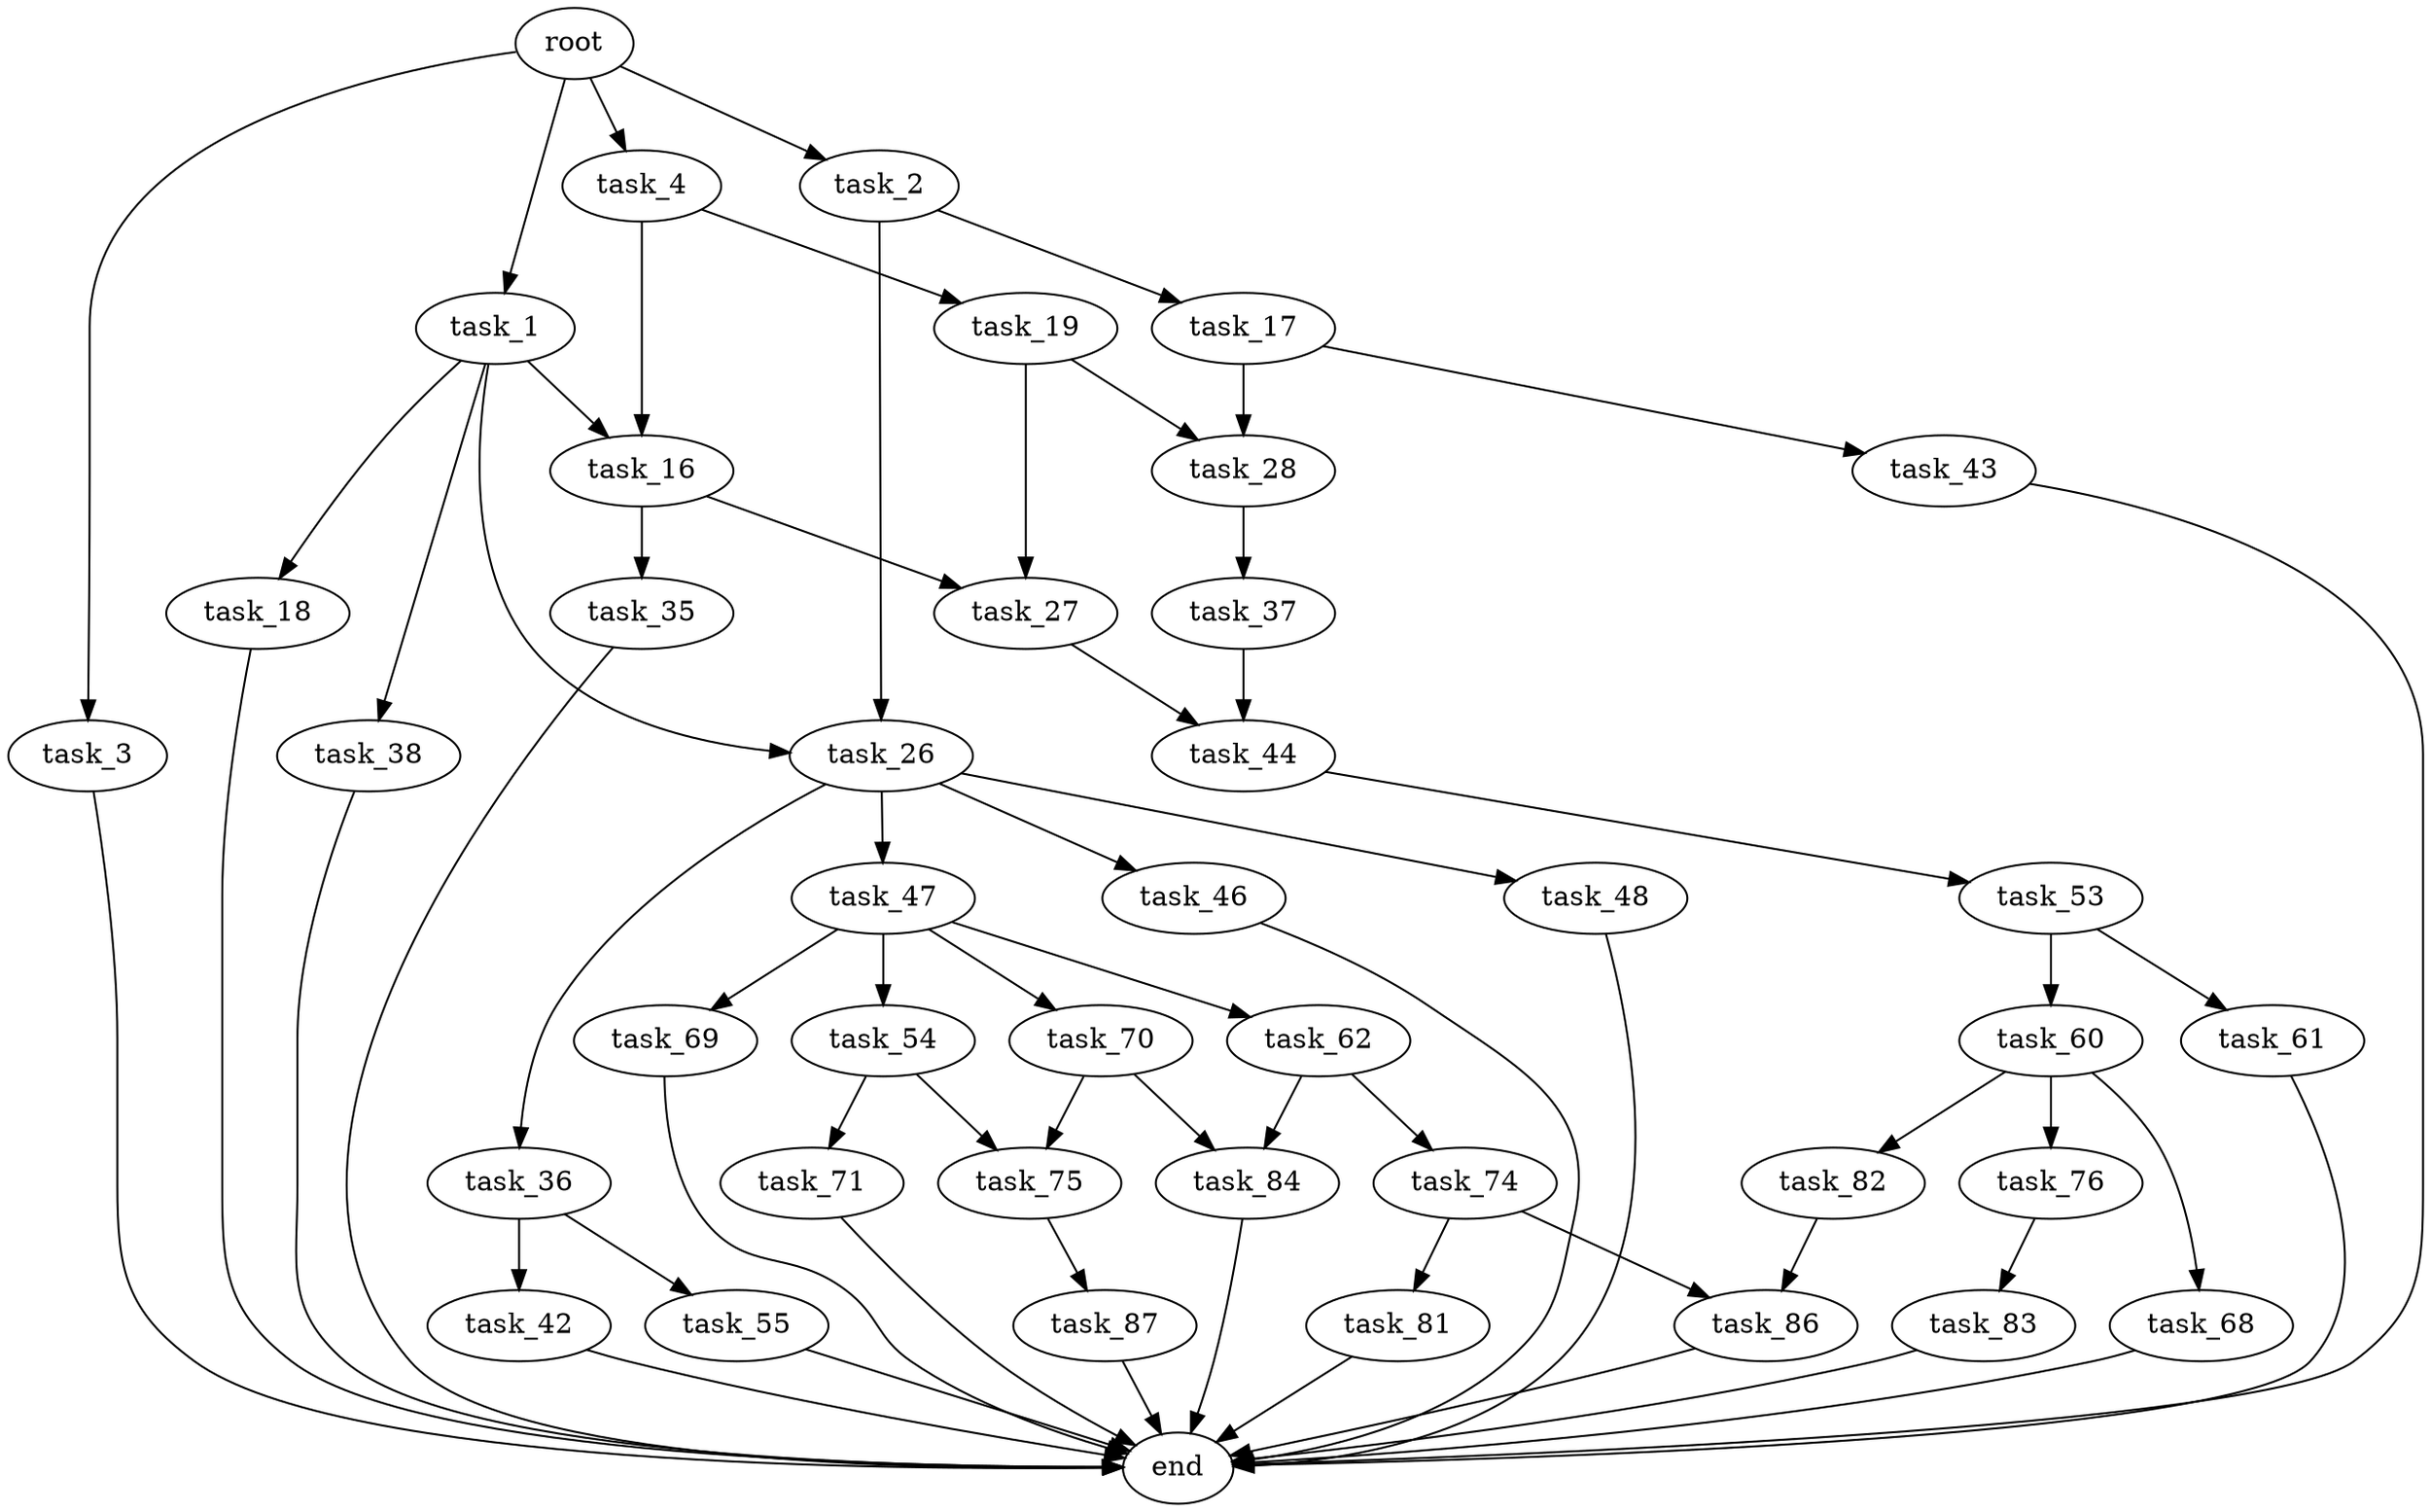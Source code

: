 digraph G {
  root [size="0.000000"];
  task_1 [size="337834747314.000000"];
  task_2 [size="46834412990.000000"];
  task_3 [size="7315108264.000000"];
  task_4 [size="231928233984.000000"];
  task_16 [size="402637147522.000000"];
  task_17 [size="327461820067.000000"];
  task_18 [size="787601104341.000000"];
  task_19 [size="213179072469.000000"];
  task_26 [size="8295827564.000000"];
  task_27 [size="1073741824000.000000"];
  task_28 [size="231928233984.000000"];
  task_35 [size="768067153016.000000"];
  task_36 [size="8589934592.000000"];
  task_37 [size="1120519388.000000"];
  task_38 [size="4068159053.000000"];
  task_42 [size="307489046259.000000"];
  task_43 [size="68719476736.000000"];
  task_44 [size="782757789696.000000"];
  task_46 [size="15842065132.000000"];
  task_47 [size="34820341812.000000"];
  task_48 [size="1547729243.000000"];
  task_53 [size="209764126016.000000"];
  task_54 [size="338438520667.000000"];
  task_55 [size="782757789696.000000"];
  task_60 [size="44119429401.000000"];
  task_61 [size="651286504103.000000"];
  task_62 [size="520057189198.000000"];
  task_68 [size="25605154782.000000"];
  task_69 [size="890703080684.000000"];
  task_70 [size="3105159829.000000"];
  task_71 [size="33220402983.000000"];
  task_74 [size="7629752965.000000"];
  task_75 [size="8589934592.000000"];
  task_76 [size="492638039572.000000"];
  task_81 [size="163197054969.000000"];
  task_82 [size="231928233984.000000"];
  task_83 [size="11888946050.000000"];
  task_84 [size="22501810576.000000"];
  task_86 [size="10446361550.000000"];
  task_87 [size="700314821473.000000"];
  end [size="0.000000"];

  root -> task_1 [size="1.000000"];
  root -> task_2 [size="1.000000"];
  root -> task_3 [size="1.000000"];
  root -> task_4 [size="1.000000"];
  task_1 -> task_16 [size="301989888.000000"];
  task_1 -> task_18 [size="301989888.000000"];
  task_1 -> task_26 [size="301989888.000000"];
  task_1 -> task_38 [size="301989888.000000"];
  task_2 -> task_17 [size="75497472.000000"];
  task_2 -> task_26 [size="75497472.000000"];
  task_3 -> end [size="1.000000"];
  task_4 -> task_16 [size="301989888.000000"];
  task_4 -> task_19 [size="301989888.000000"];
  task_16 -> task_27 [size="536870912.000000"];
  task_16 -> task_35 [size="536870912.000000"];
  task_17 -> task_28 [size="301989888.000000"];
  task_17 -> task_43 [size="301989888.000000"];
  task_18 -> end [size="1.000000"];
  task_19 -> task_27 [size="209715200.000000"];
  task_19 -> task_28 [size="209715200.000000"];
  task_26 -> task_36 [size="301989888.000000"];
  task_26 -> task_46 [size="301989888.000000"];
  task_26 -> task_47 [size="301989888.000000"];
  task_26 -> task_48 [size="301989888.000000"];
  task_27 -> task_44 [size="838860800.000000"];
  task_28 -> task_37 [size="301989888.000000"];
  task_35 -> end [size="1.000000"];
  task_36 -> task_42 [size="33554432.000000"];
  task_36 -> task_55 [size="33554432.000000"];
  task_37 -> task_44 [size="33554432.000000"];
  task_38 -> end [size="1.000000"];
  task_42 -> end [size="1.000000"];
  task_43 -> end [size="1.000000"];
  task_44 -> task_53 [size="679477248.000000"];
  task_46 -> end [size="1.000000"];
  task_47 -> task_54 [size="838860800.000000"];
  task_47 -> task_62 [size="838860800.000000"];
  task_47 -> task_69 [size="838860800.000000"];
  task_47 -> task_70 [size="838860800.000000"];
  task_48 -> end [size="1.000000"];
  task_53 -> task_60 [size="411041792.000000"];
  task_53 -> task_61 [size="411041792.000000"];
  task_54 -> task_71 [size="536870912.000000"];
  task_54 -> task_75 [size="536870912.000000"];
  task_55 -> end [size="1.000000"];
  task_60 -> task_68 [size="838860800.000000"];
  task_60 -> task_76 [size="838860800.000000"];
  task_60 -> task_82 [size="838860800.000000"];
  task_61 -> end [size="1.000000"];
  task_62 -> task_74 [size="411041792.000000"];
  task_62 -> task_84 [size="411041792.000000"];
  task_68 -> end [size="1.000000"];
  task_69 -> end [size="1.000000"];
  task_70 -> task_75 [size="209715200.000000"];
  task_70 -> task_84 [size="209715200.000000"];
  task_71 -> end [size="1.000000"];
  task_74 -> task_81 [size="301989888.000000"];
  task_74 -> task_86 [size="301989888.000000"];
  task_75 -> task_87 [size="33554432.000000"];
  task_76 -> task_83 [size="411041792.000000"];
  task_81 -> end [size="1.000000"];
  task_82 -> task_86 [size="301989888.000000"];
  task_83 -> end [size="1.000000"];
  task_84 -> end [size="1.000000"];
  task_86 -> end [size="1.000000"];
  task_87 -> end [size="1.000000"];
}
